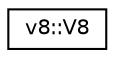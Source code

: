 digraph "Graphical Class Hierarchy"
{
  edge [fontname="Helvetica",fontsize="10",labelfontname="Helvetica",labelfontsize="10"];
  node [fontname="Helvetica",fontsize="10",shape=record];
  rankdir="LR";
  Node1 [label="v8::V8",height=0.2,width=0.4,color="black", fillcolor="white", style="filled",URL="$classv8_1_1V8.html"];
}
